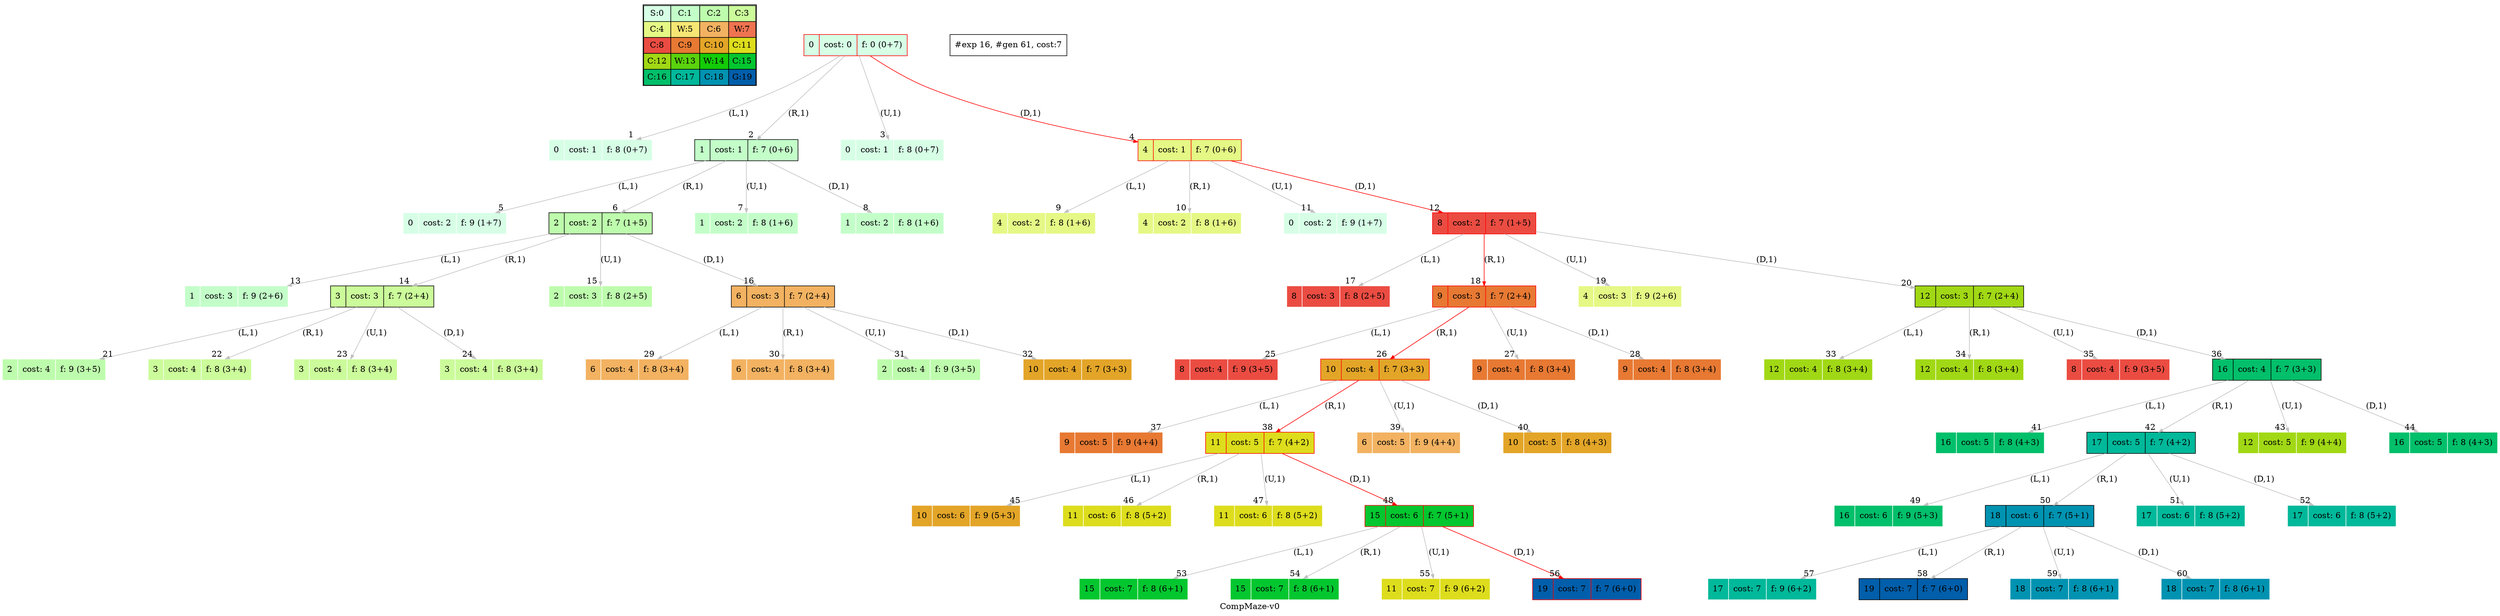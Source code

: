 digraph CompMaze { label="CompMaze-v0"
subgraph MAP {label=Map;map [shape=plaintext label=<<table border="1" cellpadding="5" cellspacing="0" cellborder="1"><tr><td bgcolor="0.39803922 0.15947579 0.99679532 1.        ">S:0</td><td bgcolor="0.35098039 0.23194764 0.99315867 1.        ">C:1</td><td bgcolor="0.29607843 0.31486959 0.98720184 1.        ">C:2</td><td bgcolor="0.24901961 0.38410575 0.98063477 1.        ">C:3</td></tr><tr><td bgcolor="0.19411765 0.46220388 0.97128103 1.        ">C:4</td><td bgcolor="0.14705882 0.52643216 0.96182564 1.        ">W:5</td><td bgcolor="0.09215686 0.59770746 0.94913494 1.        ">C:6</td><td bgcolor="0.0372549  0.66454018 0.93467977 1.        ">W:7</td></tr><tr><td bgcolor="0.00980392 0.71791192 0.92090552 1.        ">C:8</td><td bgcolor="0.06470588 0.77520398 0.9032472  1.        ">C:9</td><td bgcolor="0.11176471 0.81974048 0.88677369 1.        ">C:10</td><td bgcolor="0.16666667 0.8660254  0.8660254  1.        ">C:11</td></tr><tr><td bgcolor="0.21372549 0.9005867  0.84695821 1.        ">C:12</td><td bgcolor="0.26862745 0.93467977 0.82325295 1.        ">W:13</td><td bgcolor="0.32352941 0.96182564 0.79801723 1.        ">W:14</td><td bgcolor="0.37058824 0.97940977 0.77520398 1.        ">C:15</td></tr><tr><td bgcolor="0.4254902  0.99315867 0.74725253 1.        ">C:16</td><td bgcolor="0.47254902 0.99907048 0.72218645 1.        ">C:17</td><td bgcolor="0.52745098 0.99907048 0.69169844 1.        ">C:18</td><td bgcolor="0.5745098  0.99315867 0.66454018 1.        ">G:19</td></tr></table>>]} 
nodesep=1 ranksep=1 node [shape=record] edge [arrowsize=0.7] 
"0_0" [label="<f0>0 |<f1> cost: 0 |<f2> f: 0 (0+7)", style=filled color=red fillcolor="0.39803922 0.15947579 0.99679532 1.        "]
"0_0.0-0" [label="<f0>0 |<f1> cost: 1 |<f2> f: 8 (0+7)", style=filled color=white fillcolor="0.39803922 0.15947579 0.99679532 1.        "] "0_0" -> "0_0.0-0" [label="(L,1)" headlabel=" 1 " color=grey ]; 
"0_0.1-1" [label="<f0>1 |<f1> cost: 1 |<f2> f: 7 (0+6)", style=filled color=white fillcolor="0.35098039 0.23194764 0.99315867 1.        "] "0_0" -> "0_0.1-1" [label="(R,1)" headlabel=" 2 " color=grey ]; 
"0_0.0-2" [label="<f0>0 |<f1> cost: 1 |<f2> f: 8 (0+7)", style=filled color=white fillcolor="0.39803922 0.15947579 0.99679532 1.        "] "0_0" -> "0_0.0-2" [label="(U,1)" headlabel=" 3 " color=grey ]; 
"0_0.4-3" [label="<f0>4 |<f1> cost: 1 |<f2> f: 7 (0+6)", style=filled color=white fillcolor="0.19411765 0.46220388 0.97128103 1.        "] "0_0" -> "0_0.4-3" [label="(D,1)" headlabel=" 4 " color=grey color=red ];  
"0_0.1-1" [label="<f0>1 |<f1> cost: 1 |<f2> f: 7 (0+6)", style=filled color=black fillcolor="0.35098039 0.23194764 0.99315867 1.        "]
"0_0.1.0-0" [label="<f0>0 |<f1> cost: 2 |<f2> f: 9 (1+7)", style=filled color=white fillcolor="0.39803922 0.15947579 0.99679532 1.        "] "0_0.1-1" -> "0_0.1.0-0" [label="(L,1)" headlabel=" 5 " color=grey ]; 
"0_0.1.2-1" [label="<f0>2 |<f1> cost: 2 |<f2> f: 7 (1+5)", style=filled color=white fillcolor="0.29607843 0.31486959 0.98720184 1.        "] "0_0.1-1" -> "0_0.1.2-1" [label="(R,1)" headlabel=" 6 " color=grey ]; 
"0_0.1.1-2" [label="<f0>1 |<f1> cost: 2 |<f2> f: 8 (1+6)", style=filled color=white fillcolor="0.35098039 0.23194764 0.99315867 1.        "] "0_0.1-1" -> "0_0.1.1-2" [label="(U,1)" headlabel=" 7 " color=grey ]; 
"0_0.1.1-3" [label="<f0>1 |<f1> cost: 2 |<f2> f: 8 (1+6)", style=filled color=white fillcolor="0.35098039 0.23194764 0.99315867 1.        "] "0_0.1-1" -> "0_0.1.1-3" [label="(D,1)" headlabel=" 8 " color=grey ]; 
"0_0.4-3" [label="<f0>4 |<f1> cost: 1 |<f2> f: 7 (0+6)", style=filled color=red fillcolor="0.19411765 0.46220388 0.97128103 1.        "]
"0_0.4.4-0" [label="<f0>4 |<f1> cost: 2 |<f2> f: 8 (1+6)", style=filled color=white fillcolor="0.19411765 0.46220388 0.97128103 1.        "] "0_0.4-3" -> "0_0.4.4-0" [label="(L,1)" headlabel=" 9 " color=grey ]; 
"0_0.4.4-1" [label="<f0>4 |<f1> cost: 2 |<f2> f: 8 (1+6)", style=filled color=white fillcolor="0.19411765 0.46220388 0.97128103 1.        "] "0_0.4-3" -> "0_0.4.4-1" [label="(R,1)" headlabel=" 10 " color=grey ]; 
"0_0.4.0-2" [label="<f0>0 |<f1> cost: 2 |<f2> f: 9 (1+7)", style=filled color=white fillcolor="0.39803922 0.15947579 0.99679532 1.        "] "0_0.4-3" -> "0_0.4.0-2" [label="(U,1)" headlabel=" 11 " color=grey ]; 
"0_0.4.8-3" [label="<f0>8 |<f1> cost: 2 |<f2> f: 7 (1+5)", style=filled color=white fillcolor="0.00980392 0.71791192 0.92090552 1.        "] "0_0.4-3" -> "0_0.4.8-3" [label="(D,1)" headlabel=" 12 " color=grey color=red ];  
"0_0.1.2-1" [label="<f0>2 |<f1> cost: 2 |<f2> f: 7 (1+5)", style=filled color=black fillcolor="0.29607843 0.31486959 0.98720184 1.        "]
"0_0.1.2.1-0" [label="<f0>1 |<f1> cost: 3 |<f2> f: 9 (2+6)", style=filled color=white fillcolor="0.35098039 0.23194764 0.99315867 1.        "] "0_0.1.2-1" -> "0_0.1.2.1-0" [label="(L,1)" headlabel=" 13 " color=grey ]; 
"0_0.1.2.3-1" [label="<f0>3 |<f1> cost: 3 |<f2> f: 7 (2+4)", style=filled color=white fillcolor="0.24901961 0.38410575 0.98063477 1.        "] "0_0.1.2-1" -> "0_0.1.2.3-1" [label="(R,1)" headlabel=" 14 " color=grey ]; 
"0_0.1.2.2-2" [label="<f0>2 |<f1> cost: 3 |<f2> f: 8 (2+5)", style=filled color=white fillcolor="0.29607843 0.31486959 0.98720184 1.        "] "0_0.1.2-1" -> "0_0.1.2.2-2" [label="(U,1)" headlabel=" 15 " color=grey ]; 
"0_0.1.2.6-3" [label="<f0>6 |<f1> cost: 3 |<f2> f: 7 (2+4)", style=filled color=white fillcolor="0.09215686 0.59770746 0.94913494 1.        "] "0_0.1.2-1" -> "0_0.1.2.6-3" [label="(D,1)" headlabel=" 16 " color=grey ]; 
"0_0.4.8-3" [label="<f0>8 |<f1> cost: 2 |<f2> f: 7 (1+5)", style=filled color=red fillcolor="0.00980392 0.71791192 0.92090552 1.        "]
"0_0.4.8.8-0" [label="<f0>8 |<f1> cost: 3 |<f2> f: 8 (2+5)", style=filled color=white fillcolor="0.00980392 0.71791192 0.92090552 1.        "] "0_0.4.8-3" -> "0_0.4.8.8-0" [label="(L,1)" headlabel=" 17 " color=grey ]; 
"0_0.4.8.9-1" [label="<f0>9 |<f1> cost: 3 |<f2> f: 7 (2+4)", style=filled color=white fillcolor="0.06470588 0.77520398 0.9032472  1.        "] "0_0.4.8-3" -> "0_0.4.8.9-1" [label="(R,1)" headlabel=" 18 " color=grey color=red ];  
"0_0.4.8.4-2" [label="<f0>4 |<f1> cost: 3 |<f2> f: 9 (2+6)", style=filled color=white fillcolor="0.19411765 0.46220388 0.97128103 1.        "] "0_0.4.8-3" -> "0_0.4.8.4-2" [label="(U,1)" headlabel=" 19 " color=grey ]; 
"0_0.4.8.12-3" [label="<f0>12 |<f1> cost: 3 |<f2> f: 7 (2+4)", style=filled color=white fillcolor="0.21372549 0.9005867  0.84695821 1.        "] "0_0.4.8-3" -> "0_0.4.8.12-3" [label="(D,1)" headlabel=" 20 " color=grey ]; 
"0_0.1.2.3-1" [label="<f0>3 |<f1> cost: 3 |<f2> f: 7 (2+4)", style=filled color=black fillcolor="0.24901961 0.38410575 0.98063477 1.        "]
"0_0.1.2.3.2-0" [label="<f0>2 |<f1> cost: 4 |<f2> f: 9 (3+5)", style=filled color=white fillcolor="0.29607843 0.31486959 0.98720184 1.        "] "0_0.1.2.3-1" -> "0_0.1.2.3.2-0" [label="(L,1)" headlabel=" 21 " color=grey ]; 
"0_0.1.2.3.3-1" [label="<f0>3 |<f1> cost: 4 |<f2> f: 8 (3+4)", style=filled color=white fillcolor="0.24901961 0.38410575 0.98063477 1.        "] "0_0.1.2.3-1" -> "0_0.1.2.3.3-1" [label="(R,1)" headlabel=" 22 " color=grey ]; 
"0_0.1.2.3.3-2" [label="<f0>3 |<f1> cost: 4 |<f2> f: 8 (3+4)", style=filled color=white fillcolor="0.24901961 0.38410575 0.98063477 1.        "] "0_0.1.2.3-1" -> "0_0.1.2.3.3-2" [label="(U,1)" headlabel=" 23 " color=grey ]; 
"0_0.1.2.3.3-3" [label="<f0>3 |<f1> cost: 4 |<f2> f: 8 (3+4)", style=filled color=white fillcolor="0.24901961 0.38410575 0.98063477 1.        "] "0_0.1.2.3-1" -> "0_0.1.2.3.3-3" [label="(D,1)" headlabel=" 24 " color=grey ]; 
"0_0.4.8.9-1" [label="<f0>9 |<f1> cost: 3 |<f2> f: 7 (2+4)", style=filled color=red fillcolor="0.06470588 0.77520398 0.9032472  1.        "]
"0_0.4.8.9.8-0" [label="<f0>8 |<f1> cost: 4 |<f2> f: 9 (3+5)", style=filled color=white fillcolor="0.00980392 0.71791192 0.92090552 1.        "] "0_0.4.8.9-1" -> "0_0.4.8.9.8-0" [label="(L,1)" headlabel=" 25 " color=grey ]; 
"0_0.4.8.9.10-1" [label="<f0>10 |<f1> cost: 4 |<f2> f: 7 (3+3)", style=filled color=white fillcolor="0.11176471 0.81974048 0.88677369 1.        "] "0_0.4.8.9-1" -> "0_0.4.8.9.10-1" [label="(R,1)" headlabel=" 26 " color=grey color=red ];  
"0_0.4.8.9.9-2" [label="<f0>9 |<f1> cost: 4 |<f2> f: 8 (3+4)", style=filled color=white fillcolor="0.06470588 0.77520398 0.9032472  1.        "] "0_0.4.8.9-1" -> "0_0.4.8.9.9-2" [label="(U,1)" headlabel=" 27 " color=grey ]; 
"0_0.4.8.9.9-3" [label="<f0>9 |<f1> cost: 4 |<f2> f: 8 (3+4)", style=filled color=white fillcolor="0.06470588 0.77520398 0.9032472  1.        "] "0_0.4.8.9-1" -> "0_0.4.8.9.9-3" [label="(D,1)" headlabel=" 28 " color=grey ]; 
"0_0.1.2.6-3" [label="<f0>6 |<f1> cost: 3 |<f2> f: 7 (2+4)", style=filled color=black fillcolor="0.09215686 0.59770746 0.94913494 1.        "]
"0_0.1.2.6.6-0" [label="<f0>6 |<f1> cost: 4 |<f2> f: 8 (3+4)", style=filled color=white fillcolor="0.09215686 0.59770746 0.94913494 1.        "] "0_0.1.2.6-3" -> "0_0.1.2.6.6-0" [label="(L,1)" headlabel=" 29 " color=grey ]; 
"0_0.1.2.6.6-1" [label="<f0>6 |<f1> cost: 4 |<f2> f: 8 (3+4)", style=filled color=white fillcolor="0.09215686 0.59770746 0.94913494 1.        "] "0_0.1.2.6-3" -> "0_0.1.2.6.6-1" [label="(R,1)" headlabel=" 30 " color=grey ]; 
"0_0.1.2.6.2-2" [label="<f0>2 |<f1> cost: 4 |<f2> f: 9 (3+5)", style=filled color=white fillcolor="0.29607843 0.31486959 0.98720184 1.        "] "0_0.1.2.6-3" -> "0_0.1.2.6.2-2" [label="(U,1)" headlabel=" 31 " color=grey ]; 
"0_0.1.2.6.10-3" [label="<f0>10 |<f1> cost: 4 |<f2> f: 7 (3+3)", style=filled color=white fillcolor="0.11176471 0.81974048 0.88677369 1.        "] "0_0.1.2.6-3" -> "0_0.1.2.6.10-3" [label="(D,1)" headlabel=" 32 " color=grey ]; 
"0_0.4.8.12-3" [label="<f0>12 |<f1> cost: 3 |<f2> f: 7 (2+4)", style=filled color=black fillcolor="0.21372549 0.9005867  0.84695821 1.        "]
"0_0.4.8.12.12-0" [label="<f0>12 |<f1> cost: 4 |<f2> f: 8 (3+4)", style=filled color=white fillcolor="0.21372549 0.9005867  0.84695821 1.        "] "0_0.4.8.12-3" -> "0_0.4.8.12.12-0" [label="(L,1)" headlabel=" 33 " color=grey ]; 
"0_0.4.8.12.12-1" [label="<f0>12 |<f1> cost: 4 |<f2> f: 8 (3+4)", style=filled color=white fillcolor="0.21372549 0.9005867  0.84695821 1.        "] "0_0.4.8.12-3" -> "0_0.4.8.12.12-1" [label="(R,1)" headlabel=" 34 " color=grey ]; 
"0_0.4.8.12.8-2" [label="<f0>8 |<f1> cost: 4 |<f2> f: 9 (3+5)", style=filled color=white fillcolor="0.00980392 0.71791192 0.92090552 1.        "] "0_0.4.8.12-3" -> "0_0.4.8.12.8-2" [label="(U,1)" headlabel=" 35 " color=grey ]; 
"0_0.4.8.12.16-3" [label="<f0>16 |<f1> cost: 4 |<f2> f: 7 (3+3)", style=filled color=white fillcolor="0.4254902  0.99315867 0.74725253 1.        "] "0_0.4.8.12-3" -> "0_0.4.8.12.16-3" [label="(D,1)" headlabel=" 36 " color=grey ]; 
"0_0.4.8.9.10-1" [label="<f0>10 |<f1> cost: 4 |<f2> f: 7 (3+3)", style=filled color=red fillcolor="0.11176471 0.81974048 0.88677369 1.        "]
"0_0.4.8.9.10.9-0" [label="<f0>9 |<f1> cost: 5 |<f2> f: 9 (4+4)", style=filled color=white fillcolor="0.06470588 0.77520398 0.9032472  1.        "] "0_0.4.8.9.10-1" -> "0_0.4.8.9.10.9-0" [label="(L,1)" headlabel=" 37 " color=grey ]; 
"0_0.4.8.9.10.11-1" [label="<f0>11 |<f1> cost: 5 |<f2> f: 7 (4+2)", style=filled color=white fillcolor="0.16666667 0.8660254  0.8660254  1.        "] "0_0.4.8.9.10-1" -> "0_0.4.8.9.10.11-1" [label="(R,1)" headlabel=" 38 " color=grey color=red ];  
"0_0.4.8.9.10.6-2" [label="<f0>6 |<f1> cost: 5 |<f2> f: 9 (4+4)", style=filled color=white fillcolor="0.09215686 0.59770746 0.94913494 1.        "] "0_0.4.8.9.10-1" -> "0_0.4.8.9.10.6-2" [label="(U,1)" headlabel=" 39 " color=grey ]; 
"0_0.4.8.9.10.10-3" [label="<f0>10 |<f1> cost: 5 |<f2> f: 8 (4+3)", style=filled color=white fillcolor="0.11176471 0.81974048 0.88677369 1.        "] "0_0.4.8.9.10-1" -> "0_0.4.8.9.10.10-3" [label="(D,1)" headlabel=" 40 " color=grey ]; 
"0_0.4.8.12.16-3" [label="<f0>16 |<f1> cost: 4 |<f2> f: 7 (3+3)", style=filled color=black fillcolor="0.4254902  0.99315867 0.74725253 1.        "]
"0_0.4.8.12.16.16-0" [label="<f0>16 |<f1> cost: 5 |<f2> f: 8 (4+3)", style=filled color=white fillcolor="0.4254902  0.99315867 0.74725253 1.        "] "0_0.4.8.12.16-3" -> "0_0.4.8.12.16.16-0" [label="(L,1)" headlabel=" 41 " color=grey ]; 
"0_0.4.8.12.16.17-1" [label="<f0>17 |<f1> cost: 5 |<f2> f: 7 (4+2)", style=filled color=white fillcolor="0.47254902 0.99907048 0.72218645 1.        "] "0_0.4.8.12.16-3" -> "0_0.4.8.12.16.17-1" [label="(R,1)" headlabel=" 42 " color=grey ]; 
"0_0.4.8.12.16.12-2" [label="<f0>12 |<f1> cost: 5 |<f2> f: 9 (4+4)", style=filled color=white fillcolor="0.21372549 0.9005867  0.84695821 1.        "] "0_0.4.8.12.16-3" -> "0_0.4.8.12.16.12-2" [label="(U,1)" headlabel=" 43 " color=grey ]; 
"0_0.4.8.12.16.16-3" [label="<f0>16 |<f1> cost: 5 |<f2> f: 8 (4+3)", style=filled color=white fillcolor="0.4254902  0.99315867 0.74725253 1.        "] "0_0.4.8.12.16-3" -> "0_0.4.8.12.16.16-3" [label="(D,1)" headlabel=" 44 " color=grey ]; 
"0_0.4.8.9.10.11-1" [label="<f0>11 |<f1> cost: 5 |<f2> f: 7 (4+2)", style=filled color=red fillcolor="0.16666667 0.8660254  0.8660254  1.        "]
"0_0.4.8.9.10.11.10-0" [label="<f0>10 |<f1> cost: 6 |<f2> f: 9 (5+3)", style=filled color=white fillcolor="0.11176471 0.81974048 0.88677369 1.        "] "0_0.4.8.9.10.11-1" -> "0_0.4.8.9.10.11.10-0" [label="(L,1)" headlabel=" 45 " color=grey ]; 
"0_0.4.8.9.10.11.11-1" [label="<f0>11 |<f1> cost: 6 |<f2> f: 8 (5+2)", style=filled color=white fillcolor="0.16666667 0.8660254  0.8660254  1.        "] "0_0.4.8.9.10.11-1" -> "0_0.4.8.9.10.11.11-1" [label="(R,1)" headlabel=" 46 " color=grey ]; 
"0_0.4.8.9.10.11.11-2" [label="<f0>11 |<f1> cost: 6 |<f2> f: 8 (5+2)", style=filled color=white fillcolor="0.16666667 0.8660254  0.8660254  1.        "] "0_0.4.8.9.10.11-1" -> "0_0.4.8.9.10.11.11-2" [label="(U,1)" headlabel=" 47 " color=grey ]; 
"0_0.4.8.9.10.11.15-3" [label="<f0>15 |<f1> cost: 6 |<f2> f: 7 (5+1)", style=filled color=white fillcolor="0.37058824 0.97940977 0.77520398 1.        "] "0_0.4.8.9.10.11-1" -> "0_0.4.8.9.10.11.15-3" [label="(D,1)" headlabel=" 48 " color=grey color=red ];  
"0_0.4.8.12.16.17-1" [label="<f0>17 |<f1> cost: 5 |<f2> f: 7 (4+2)", style=filled color=black fillcolor="0.47254902 0.99907048 0.72218645 1.        "]
"0_0.4.8.12.16.17.16-0" [label="<f0>16 |<f1> cost: 6 |<f2> f: 9 (5+3)", style=filled color=white fillcolor="0.4254902  0.99315867 0.74725253 1.        "] "0_0.4.8.12.16.17-1" -> "0_0.4.8.12.16.17.16-0" [label="(L,1)" headlabel=" 49 " color=grey ]; 
"0_0.4.8.12.16.17.18-1" [label="<f0>18 |<f1> cost: 6 |<f2> f: 7 (5+1)", style=filled color=white fillcolor="0.52745098 0.99907048 0.69169844 1.        "] "0_0.4.8.12.16.17-1" -> "0_0.4.8.12.16.17.18-1" [label="(R,1)" headlabel=" 50 " color=grey ]; 
"0_0.4.8.12.16.17.17-2" [label="<f0>17 |<f1> cost: 6 |<f2> f: 8 (5+2)", style=filled color=white fillcolor="0.47254902 0.99907048 0.72218645 1.        "] "0_0.4.8.12.16.17-1" -> "0_0.4.8.12.16.17.17-2" [label="(U,1)" headlabel=" 51 " color=grey ]; 
"0_0.4.8.12.16.17.17-3" [label="<f0>17 |<f1> cost: 6 |<f2> f: 8 (5+2)", style=filled color=white fillcolor="0.47254902 0.99907048 0.72218645 1.        "] "0_0.4.8.12.16.17-1" -> "0_0.4.8.12.16.17.17-3" [label="(D,1)" headlabel=" 52 " color=grey ]; 
"0_0.4.8.9.10.11.15-3" [label="<f0>15 |<f1> cost: 6 |<f2> f: 7 (5+1)", style=filled color=red fillcolor="0.37058824 0.97940977 0.77520398 1.        "]
"0_0.4.8.9.10.11.15.15-0" [label="<f0>15 |<f1> cost: 7 |<f2> f: 8 (6+1)", style=filled color=white fillcolor="0.37058824 0.97940977 0.77520398 1.        "] "0_0.4.8.9.10.11.15-3" -> "0_0.4.8.9.10.11.15.15-0" [label="(L,1)" headlabel=" 53 " color=grey ]; 
"0_0.4.8.9.10.11.15.15-1" [label="<f0>15 |<f1> cost: 7 |<f2> f: 8 (6+1)", style=filled color=white fillcolor="0.37058824 0.97940977 0.77520398 1.        "] "0_0.4.8.9.10.11.15-3" -> "0_0.4.8.9.10.11.15.15-1" [label="(R,1)" headlabel=" 54 " color=grey ]; 
"0_0.4.8.9.10.11.15.11-2" [label="<f0>11 |<f1> cost: 7 |<f2> f: 9 (6+2)", style=filled color=white fillcolor="0.16666667 0.8660254  0.8660254  1.        "] "0_0.4.8.9.10.11.15-3" -> "0_0.4.8.9.10.11.15.11-2" [label="(U,1)" headlabel=" 55 " color=grey ]; 
"0_0.4.8.9.10.11.15.19-3" [label="<f0>19 |<f1> cost: 7 |<f2> f: 7 (6+0)", style=filled color=red fillcolor="0.5745098  0.99315867 0.66454018 1.        "] "0_0.4.8.9.10.11.15-3" -> "0_0.4.8.9.10.11.15.19-3" [label="(D,1)" headlabel=" 56 " color=grey color=red ];  
"0_0.4.8.12.16.17.18-1" [label="<f0>18 |<f1> cost: 6 |<f2> f: 7 (5+1)", style=filled color=black fillcolor="0.52745098 0.99907048 0.69169844 1.        "]
"0_0.4.8.12.16.17.18.17-0" [label="<f0>17 |<f1> cost: 7 |<f2> f: 9 (6+2)", style=filled color=white fillcolor="0.47254902 0.99907048 0.72218645 1.        "] "0_0.4.8.12.16.17.18-1" -> "0_0.4.8.12.16.17.18.17-0" [label="(L,1)" headlabel=" 57 " color=grey ]; 
"0_0.4.8.12.16.17.18.19-1" [label="<f0>19 |<f1> cost: 7 |<f2> f: 7 (6+0)", style=filled color=black fillcolor="0.5745098  0.99315867 0.66454018 1.        "] "0_0.4.8.12.16.17.18-1" -> "0_0.4.8.12.16.17.18.19-1" [label="(R,1)" headlabel=" 58 " color=grey ]; 
"0_0.4.8.12.16.17.18.18-2" [label="<f0>18 |<f1> cost: 7 |<f2> f: 8 (6+1)", style=filled color=white fillcolor="0.52745098 0.99907048 0.69169844 1.        "] "0_0.4.8.12.16.17.18-1" -> "0_0.4.8.12.16.17.18.18-2" [label="(U,1)" headlabel=" 59 " color=grey ]; 
"0_0.4.8.12.16.17.18.18-3" [label="<f0>18 |<f1> cost: 7 |<f2> f: 8 (6+1)", style=filled color=white fillcolor="0.52745098 0.99907048 0.69169844 1.        "] "0_0.4.8.12.16.17.18-1" -> "0_0.4.8.12.16.17.18.18-3" [label="(D,1)" headlabel=" 60 " color=grey ]; 
 "#exp 16, #gen 61, cost:7" [ shape=box ];
}
